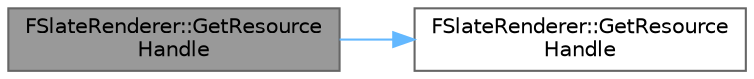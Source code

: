 digraph "FSlateRenderer::GetResourceHandle"
{
 // INTERACTIVE_SVG=YES
 // LATEX_PDF_SIZE
  bgcolor="transparent";
  edge [fontname=Helvetica,fontsize=10,labelfontname=Helvetica,labelfontsize=10];
  node [fontname=Helvetica,fontsize=10,shape=box,height=0.2,width=0.4];
  rankdir="LR";
  Node1 [id="Node000001",label="FSlateRenderer::GetResource\lHandle",height=0.2,width=0.4,color="gray40", fillcolor="grey60", style="filled", fontcolor="black",tooltip="Creates a handle to a Slate resource A handle is used as fast path for looking up a rendering resourc..."];
  Node1 -> Node2 [id="edge1_Node000001_Node000002",color="steelblue1",style="solid",tooltip=" "];
  Node2 [id="Node000002",label="FSlateRenderer::GetResource\lHandle",height=0.2,width=0.4,color="grey40", fillcolor="white", style="filled",URL="$d4/d6a/classFSlateRenderer.html#a5bd878ca8e9a5cef1c2c8d00fd5ca0ea",tooltip=" "];
}

